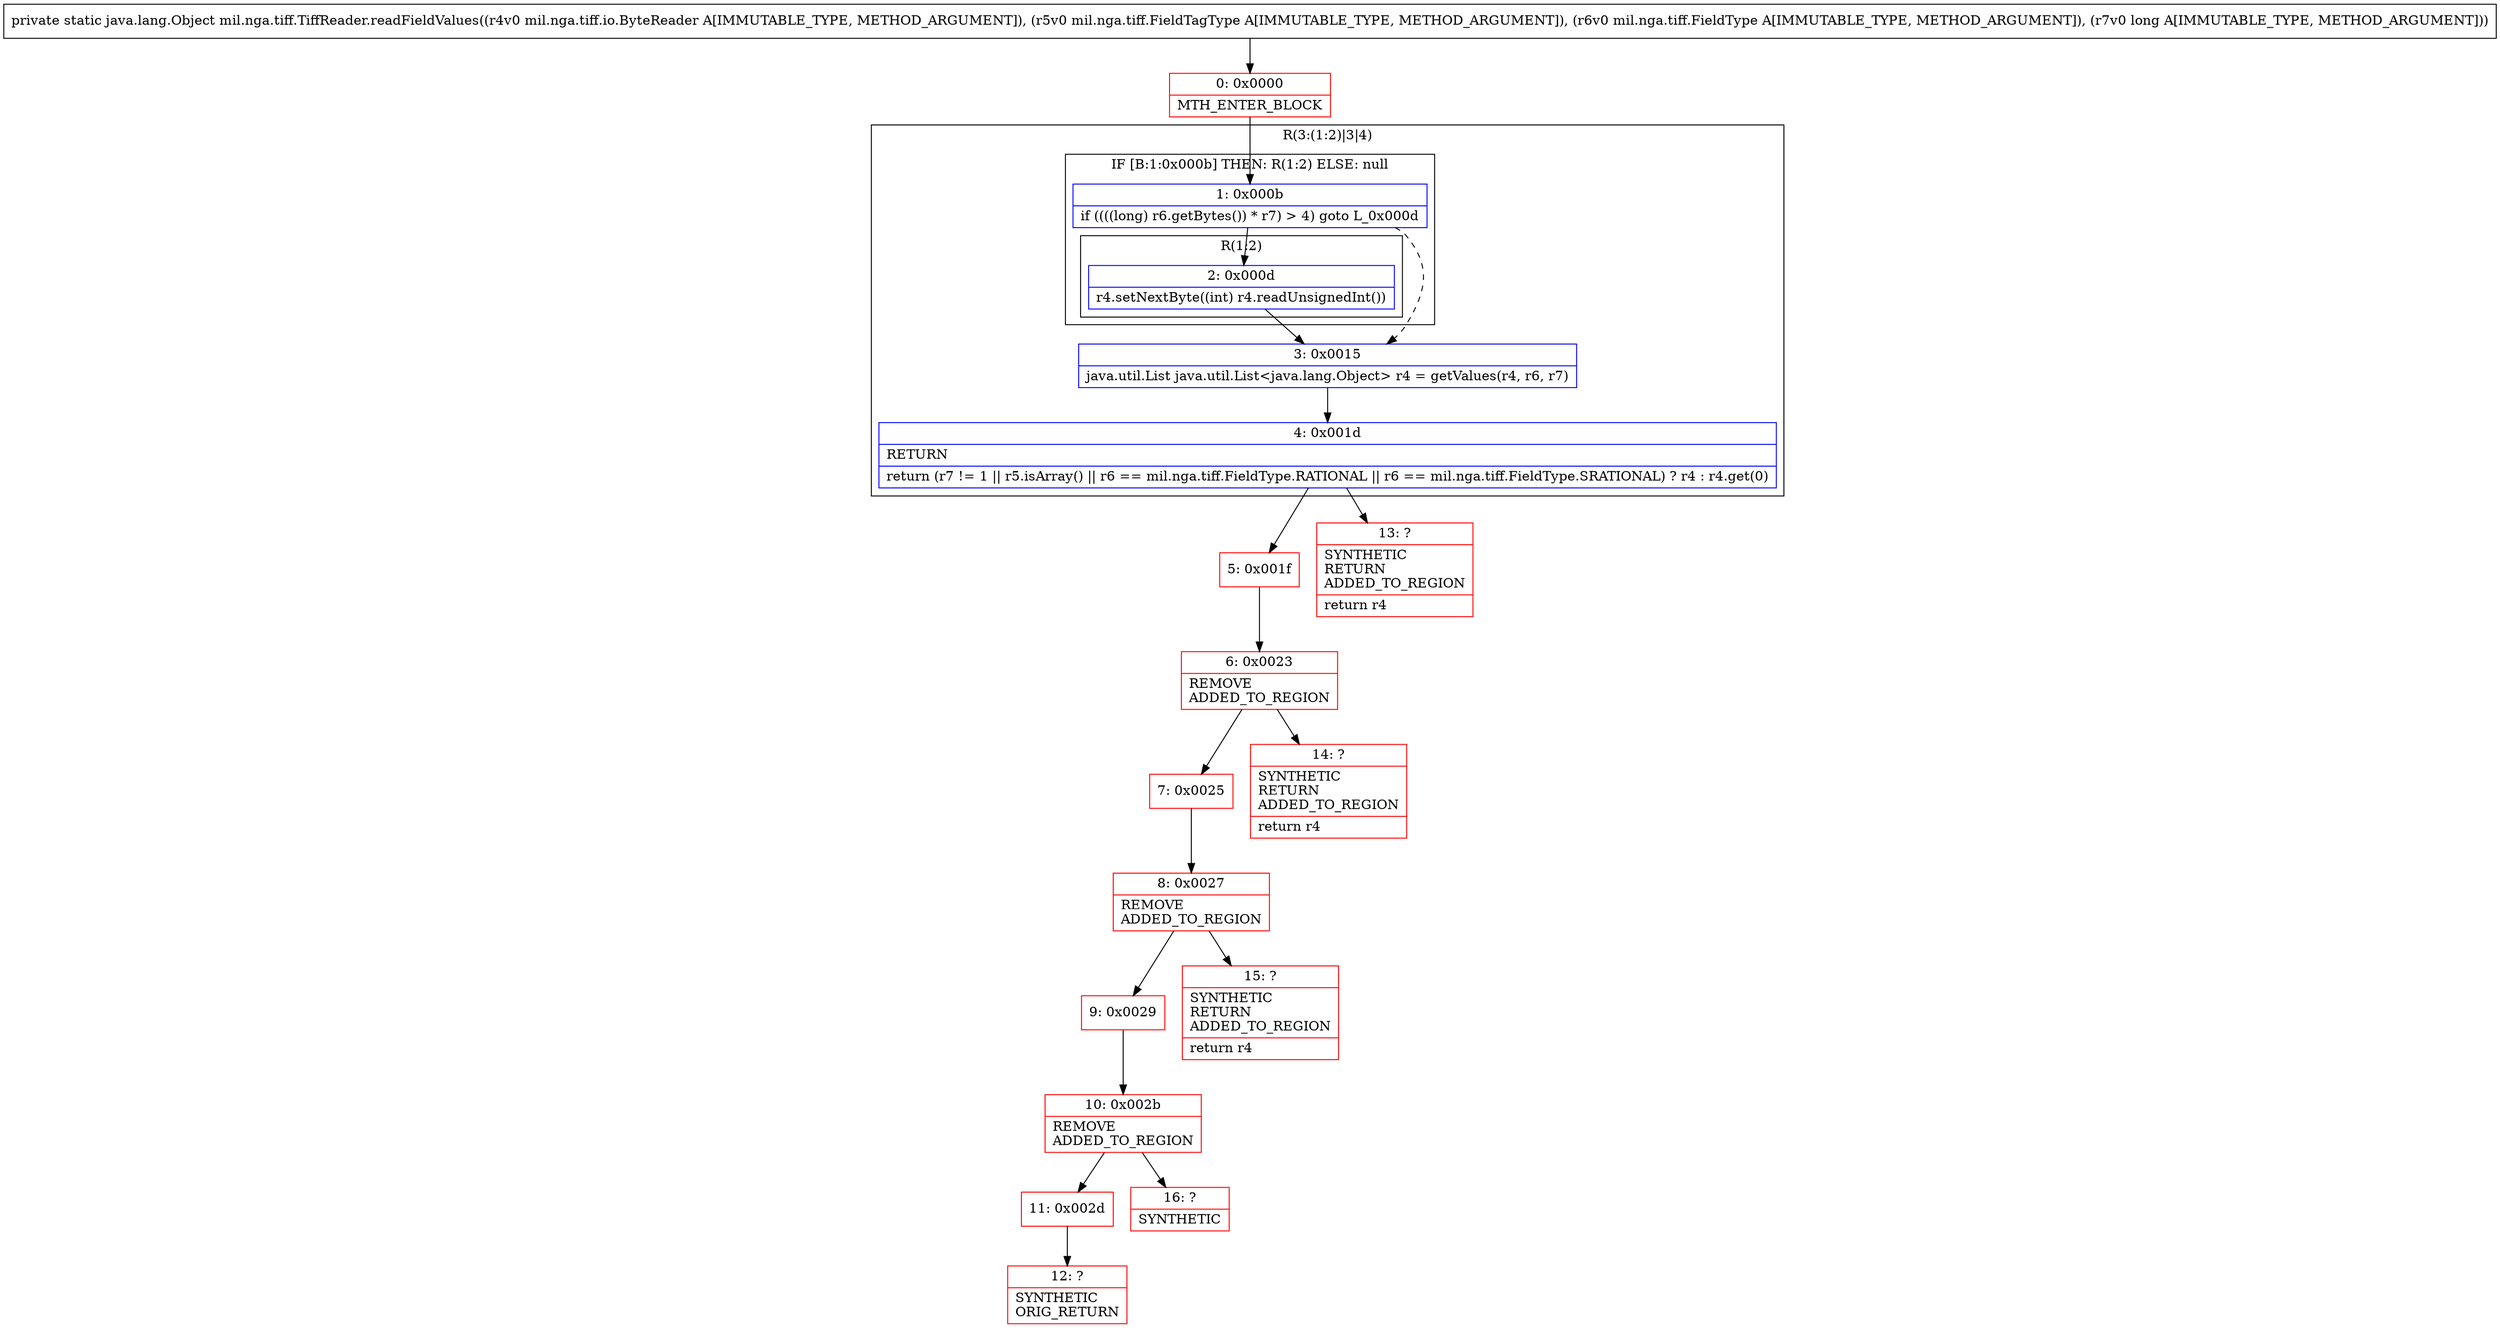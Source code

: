 digraph "CFG formil.nga.tiff.TiffReader.readFieldValues(Lmil\/nga\/tiff\/io\/ByteReader;Lmil\/nga\/tiff\/FieldTagType;Lmil\/nga\/tiff\/FieldType;J)Ljava\/lang\/Object;" {
subgraph cluster_Region_1757462861 {
label = "R(3:(1:2)|3|4)";
node [shape=record,color=blue];
subgraph cluster_IfRegion_1584374370 {
label = "IF [B:1:0x000b] THEN: R(1:2) ELSE: null";
node [shape=record,color=blue];
Node_1 [shape=record,label="{1\:\ 0x000b|if ((((long) r6.getBytes()) * r7) \> 4) goto L_0x000d\l}"];
subgraph cluster_Region_275287822 {
label = "R(1:2)";
node [shape=record,color=blue];
Node_2 [shape=record,label="{2\:\ 0x000d|r4.setNextByte((int) r4.readUnsignedInt())\l}"];
}
}
Node_3 [shape=record,label="{3\:\ 0x0015|java.util.List java.util.List\<java.lang.Object\> r4 = getValues(r4, r6, r7)\l}"];
Node_4 [shape=record,label="{4\:\ 0x001d|RETURN\l|return (r7 != 1 \|\| r5.isArray() \|\| r6 == mil.nga.tiff.FieldType.RATIONAL \|\| r6 == mil.nga.tiff.FieldType.SRATIONAL) ? r4 : r4.get(0)\l}"];
}
Node_0 [shape=record,color=red,label="{0\:\ 0x0000|MTH_ENTER_BLOCK\l}"];
Node_5 [shape=record,color=red,label="{5\:\ 0x001f}"];
Node_6 [shape=record,color=red,label="{6\:\ 0x0023|REMOVE\lADDED_TO_REGION\l}"];
Node_7 [shape=record,color=red,label="{7\:\ 0x0025}"];
Node_8 [shape=record,color=red,label="{8\:\ 0x0027|REMOVE\lADDED_TO_REGION\l}"];
Node_9 [shape=record,color=red,label="{9\:\ 0x0029}"];
Node_10 [shape=record,color=red,label="{10\:\ 0x002b|REMOVE\lADDED_TO_REGION\l}"];
Node_11 [shape=record,color=red,label="{11\:\ 0x002d}"];
Node_12 [shape=record,color=red,label="{12\:\ ?|SYNTHETIC\lORIG_RETURN\l}"];
Node_13 [shape=record,color=red,label="{13\:\ ?|SYNTHETIC\lRETURN\lADDED_TO_REGION\l|return r4\l}"];
Node_14 [shape=record,color=red,label="{14\:\ ?|SYNTHETIC\lRETURN\lADDED_TO_REGION\l|return r4\l}"];
Node_15 [shape=record,color=red,label="{15\:\ ?|SYNTHETIC\lRETURN\lADDED_TO_REGION\l|return r4\l}"];
Node_16 [shape=record,color=red,label="{16\:\ ?|SYNTHETIC\l}"];
MethodNode[shape=record,label="{private static java.lang.Object mil.nga.tiff.TiffReader.readFieldValues((r4v0 mil.nga.tiff.io.ByteReader A[IMMUTABLE_TYPE, METHOD_ARGUMENT]), (r5v0 mil.nga.tiff.FieldTagType A[IMMUTABLE_TYPE, METHOD_ARGUMENT]), (r6v0 mil.nga.tiff.FieldType A[IMMUTABLE_TYPE, METHOD_ARGUMENT]), (r7v0 long A[IMMUTABLE_TYPE, METHOD_ARGUMENT])) }"];
MethodNode -> Node_0;
Node_1 -> Node_2;
Node_1 -> Node_3[style=dashed];
Node_2 -> Node_3;
Node_3 -> Node_4;
Node_4 -> Node_5;
Node_4 -> Node_13;
Node_0 -> Node_1;
Node_5 -> Node_6;
Node_6 -> Node_7;
Node_6 -> Node_14;
Node_7 -> Node_8;
Node_8 -> Node_9;
Node_8 -> Node_15;
Node_9 -> Node_10;
Node_10 -> Node_11;
Node_10 -> Node_16;
Node_11 -> Node_12;
}

